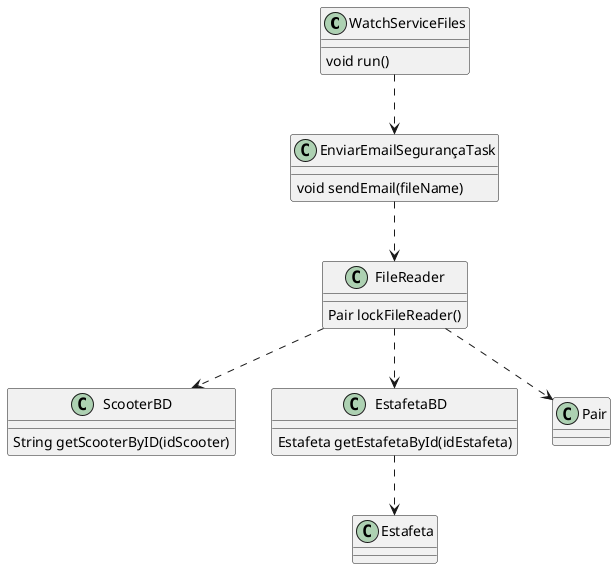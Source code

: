 @startuml
class WatchServiceFiles{
void run()
}
class EnviarEmailSegurançaTask{
void sendEmail(fileName)
}

class FileReader{
Pair lockFileReader()
}
class ScooterBD{
String getScooterByID(idScooter)
}
class EstafetaBD{
Estafeta getEstafetaById(idEstafeta)
}

WatchServiceFiles..>EnviarEmailSegurançaTask
EnviarEmailSegurançaTask ..> FileReader
FileReader..>ScooterBD
FileReader..>EstafetaBD
EstafetaBD..>Estafeta
FileReader..>Pair
@enduml